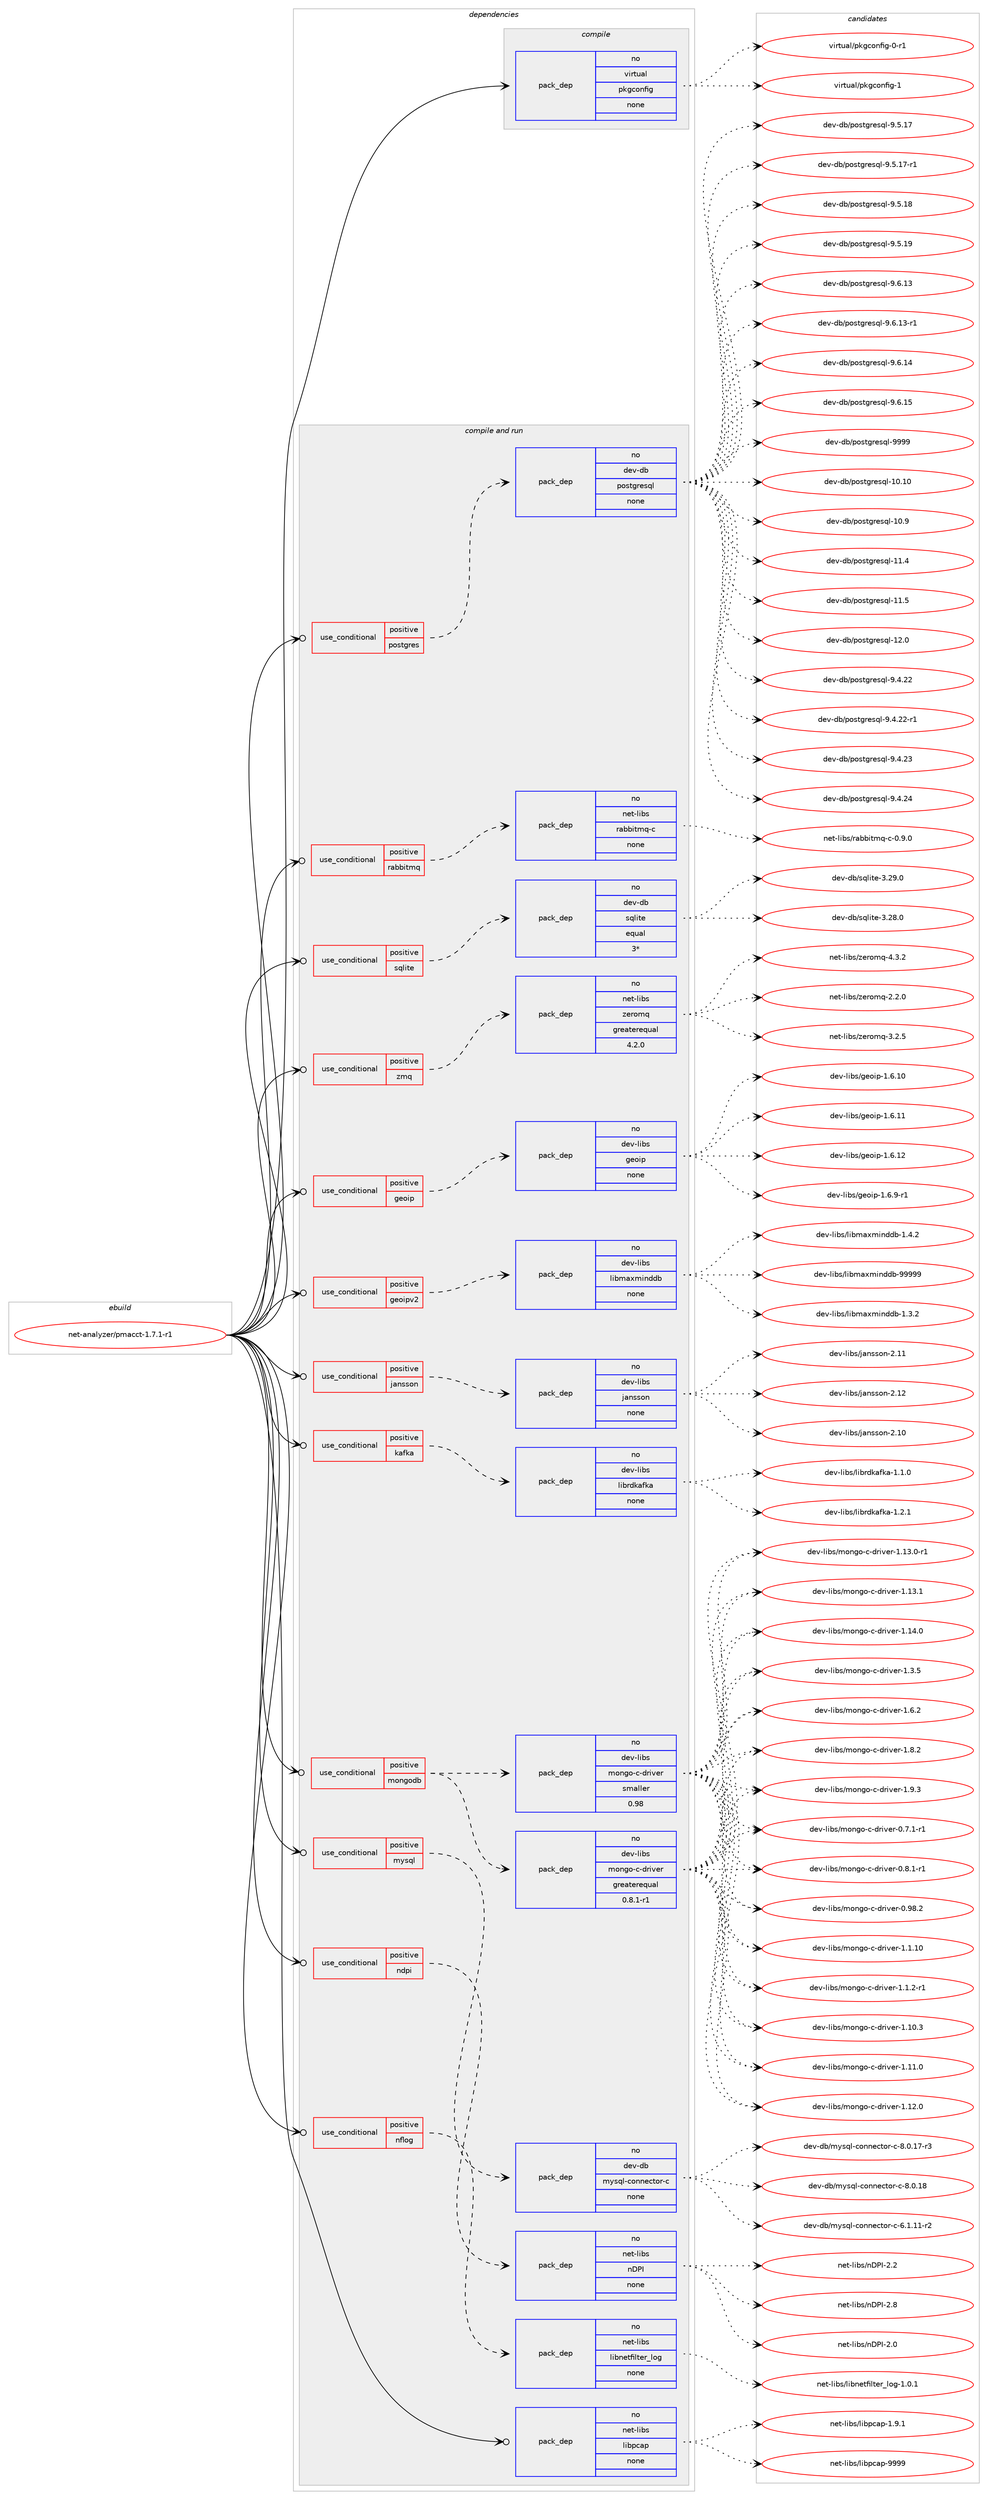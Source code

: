 digraph prolog {

# *************
# Graph options
# *************

newrank=true;
concentrate=true;
compound=true;
graph [rankdir=LR,fontname=Helvetica,fontsize=10,ranksep=1.5];#, ranksep=2.5, nodesep=0.2];
edge  [arrowhead=vee];
node  [fontname=Helvetica,fontsize=10];

# **********
# The ebuild
# **********

subgraph cluster_leftcol {
color=gray;
rank=same;
label=<<i>ebuild</i>>;
id [label="net-analyzer/pmacct-1.7.1-r1", color=red, width=4, href="../net-analyzer/pmacct-1.7.1-r1.svg"];
}

# ****************
# The dependencies
# ****************

subgraph cluster_midcol {
color=gray;
label=<<i>dependencies</i>>;
subgraph cluster_compile {
fillcolor="#eeeeee";
style=filled;
label=<<i>compile</i>>;
subgraph pack602722 {
dependency815326 [label=<<TABLE BORDER="0" CELLBORDER="1" CELLSPACING="0" CELLPADDING="4" WIDTH="220"><TR><TD ROWSPAN="6" CELLPADDING="30">pack_dep</TD></TR><TR><TD WIDTH="110">no</TD></TR><TR><TD>virtual</TD></TR><TR><TD>pkgconfig</TD></TR><TR><TD>none</TD></TR><TR><TD></TD></TR></TABLE>>, shape=none, color=blue];
}
id:e -> dependency815326:w [weight=20,style="solid",arrowhead="vee"];
}
subgraph cluster_compileandrun {
fillcolor="#eeeeee";
style=filled;
label=<<i>compile and run</i>>;
subgraph cond198359 {
dependency815327 [label=<<TABLE BORDER="0" CELLBORDER="1" CELLSPACING="0" CELLPADDING="4"><TR><TD ROWSPAN="3" CELLPADDING="10">use_conditional</TD></TR><TR><TD>positive</TD></TR><TR><TD>geoip</TD></TR></TABLE>>, shape=none, color=red];
subgraph pack602723 {
dependency815328 [label=<<TABLE BORDER="0" CELLBORDER="1" CELLSPACING="0" CELLPADDING="4" WIDTH="220"><TR><TD ROWSPAN="6" CELLPADDING="30">pack_dep</TD></TR><TR><TD WIDTH="110">no</TD></TR><TR><TD>dev-libs</TD></TR><TR><TD>geoip</TD></TR><TR><TD>none</TD></TR><TR><TD></TD></TR></TABLE>>, shape=none, color=blue];
}
dependency815327:e -> dependency815328:w [weight=20,style="dashed",arrowhead="vee"];
}
id:e -> dependency815327:w [weight=20,style="solid",arrowhead="odotvee"];
subgraph cond198360 {
dependency815329 [label=<<TABLE BORDER="0" CELLBORDER="1" CELLSPACING="0" CELLPADDING="4"><TR><TD ROWSPAN="3" CELLPADDING="10">use_conditional</TD></TR><TR><TD>positive</TD></TR><TR><TD>geoipv2</TD></TR></TABLE>>, shape=none, color=red];
subgraph pack602724 {
dependency815330 [label=<<TABLE BORDER="0" CELLBORDER="1" CELLSPACING="0" CELLPADDING="4" WIDTH="220"><TR><TD ROWSPAN="6" CELLPADDING="30">pack_dep</TD></TR><TR><TD WIDTH="110">no</TD></TR><TR><TD>dev-libs</TD></TR><TR><TD>libmaxminddb</TD></TR><TR><TD>none</TD></TR><TR><TD></TD></TR></TABLE>>, shape=none, color=blue];
}
dependency815329:e -> dependency815330:w [weight=20,style="dashed",arrowhead="vee"];
}
id:e -> dependency815329:w [weight=20,style="solid",arrowhead="odotvee"];
subgraph cond198361 {
dependency815331 [label=<<TABLE BORDER="0" CELLBORDER="1" CELLSPACING="0" CELLPADDING="4"><TR><TD ROWSPAN="3" CELLPADDING="10">use_conditional</TD></TR><TR><TD>positive</TD></TR><TR><TD>jansson</TD></TR></TABLE>>, shape=none, color=red];
subgraph pack602725 {
dependency815332 [label=<<TABLE BORDER="0" CELLBORDER="1" CELLSPACING="0" CELLPADDING="4" WIDTH="220"><TR><TD ROWSPAN="6" CELLPADDING="30">pack_dep</TD></TR><TR><TD WIDTH="110">no</TD></TR><TR><TD>dev-libs</TD></TR><TR><TD>jansson</TD></TR><TR><TD>none</TD></TR><TR><TD></TD></TR></TABLE>>, shape=none, color=blue];
}
dependency815331:e -> dependency815332:w [weight=20,style="dashed",arrowhead="vee"];
}
id:e -> dependency815331:w [weight=20,style="solid",arrowhead="odotvee"];
subgraph cond198362 {
dependency815333 [label=<<TABLE BORDER="0" CELLBORDER="1" CELLSPACING="0" CELLPADDING="4"><TR><TD ROWSPAN="3" CELLPADDING="10">use_conditional</TD></TR><TR><TD>positive</TD></TR><TR><TD>kafka</TD></TR></TABLE>>, shape=none, color=red];
subgraph pack602726 {
dependency815334 [label=<<TABLE BORDER="0" CELLBORDER="1" CELLSPACING="0" CELLPADDING="4" WIDTH="220"><TR><TD ROWSPAN="6" CELLPADDING="30">pack_dep</TD></TR><TR><TD WIDTH="110">no</TD></TR><TR><TD>dev-libs</TD></TR><TR><TD>librdkafka</TD></TR><TR><TD>none</TD></TR><TR><TD></TD></TR></TABLE>>, shape=none, color=blue];
}
dependency815333:e -> dependency815334:w [weight=20,style="dashed",arrowhead="vee"];
}
id:e -> dependency815333:w [weight=20,style="solid",arrowhead="odotvee"];
subgraph cond198363 {
dependency815335 [label=<<TABLE BORDER="0" CELLBORDER="1" CELLSPACING="0" CELLPADDING="4"><TR><TD ROWSPAN="3" CELLPADDING="10">use_conditional</TD></TR><TR><TD>positive</TD></TR><TR><TD>mongodb</TD></TR></TABLE>>, shape=none, color=red];
subgraph pack602727 {
dependency815336 [label=<<TABLE BORDER="0" CELLBORDER="1" CELLSPACING="0" CELLPADDING="4" WIDTH="220"><TR><TD ROWSPAN="6" CELLPADDING="30">pack_dep</TD></TR><TR><TD WIDTH="110">no</TD></TR><TR><TD>dev-libs</TD></TR><TR><TD>mongo-c-driver</TD></TR><TR><TD>greaterequal</TD></TR><TR><TD>0.8.1-r1</TD></TR></TABLE>>, shape=none, color=blue];
}
dependency815335:e -> dependency815336:w [weight=20,style="dashed",arrowhead="vee"];
subgraph pack602728 {
dependency815337 [label=<<TABLE BORDER="0" CELLBORDER="1" CELLSPACING="0" CELLPADDING="4" WIDTH="220"><TR><TD ROWSPAN="6" CELLPADDING="30">pack_dep</TD></TR><TR><TD WIDTH="110">no</TD></TR><TR><TD>dev-libs</TD></TR><TR><TD>mongo-c-driver</TD></TR><TR><TD>smaller</TD></TR><TR><TD>0.98</TD></TR></TABLE>>, shape=none, color=blue];
}
dependency815335:e -> dependency815337:w [weight=20,style="dashed",arrowhead="vee"];
}
id:e -> dependency815335:w [weight=20,style="solid",arrowhead="odotvee"];
subgraph cond198364 {
dependency815338 [label=<<TABLE BORDER="0" CELLBORDER="1" CELLSPACING="0" CELLPADDING="4"><TR><TD ROWSPAN="3" CELLPADDING="10">use_conditional</TD></TR><TR><TD>positive</TD></TR><TR><TD>mysql</TD></TR></TABLE>>, shape=none, color=red];
subgraph pack602729 {
dependency815339 [label=<<TABLE BORDER="0" CELLBORDER="1" CELLSPACING="0" CELLPADDING="4" WIDTH="220"><TR><TD ROWSPAN="6" CELLPADDING="30">pack_dep</TD></TR><TR><TD WIDTH="110">no</TD></TR><TR><TD>dev-db</TD></TR><TR><TD>mysql-connector-c</TD></TR><TR><TD>none</TD></TR><TR><TD></TD></TR></TABLE>>, shape=none, color=blue];
}
dependency815338:e -> dependency815339:w [weight=20,style="dashed",arrowhead="vee"];
}
id:e -> dependency815338:w [weight=20,style="solid",arrowhead="odotvee"];
subgraph cond198365 {
dependency815340 [label=<<TABLE BORDER="0" CELLBORDER="1" CELLSPACING="0" CELLPADDING="4"><TR><TD ROWSPAN="3" CELLPADDING="10">use_conditional</TD></TR><TR><TD>positive</TD></TR><TR><TD>ndpi</TD></TR></TABLE>>, shape=none, color=red];
subgraph pack602730 {
dependency815341 [label=<<TABLE BORDER="0" CELLBORDER="1" CELLSPACING="0" CELLPADDING="4" WIDTH="220"><TR><TD ROWSPAN="6" CELLPADDING="30">pack_dep</TD></TR><TR><TD WIDTH="110">no</TD></TR><TR><TD>net-libs</TD></TR><TR><TD>nDPI</TD></TR><TR><TD>none</TD></TR><TR><TD></TD></TR></TABLE>>, shape=none, color=blue];
}
dependency815340:e -> dependency815341:w [weight=20,style="dashed",arrowhead="vee"];
}
id:e -> dependency815340:w [weight=20,style="solid",arrowhead="odotvee"];
subgraph cond198366 {
dependency815342 [label=<<TABLE BORDER="0" CELLBORDER="1" CELLSPACING="0" CELLPADDING="4"><TR><TD ROWSPAN="3" CELLPADDING="10">use_conditional</TD></TR><TR><TD>positive</TD></TR><TR><TD>nflog</TD></TR></TABLE>>, shape=none, color=red];
subgraph pack602731 {
dependency815343 [label=<<TABLE BORDER="0" CELLBORDER="1" CELLSPACING="0" CELLPADDING="4" WIDTH="220"><TR><TD ROWSPAN="6" CELLPADDING="30">pack_dep</TD></TR><TR><TD WIDTH="110">no</TD></TR><TR><TD>net-libs</TD></TR><TR><TD>libnetfilter_log</TD></TR><TR><TD>none</TD></TR><TR><TD></TD></TR></TABLE>>, shape=none, color=blue];
}
dependency815342:e -> dependency815343:w [weight=20,style="dashed",arrowhead="vee"];
}
id:e -> dependency815342:w [weight=20,style="solid",arrowhead="odotvee"];
subgraph cond198367 {
dependency815344 [label=<<TABLE BORDER="0" CELLBORDER="1" CELLSPACING="0" CELLPADDING="4"><TR><TD ROWSPAN="3" CELLPADDING="10">use_conditional</TD></TR><TR><TD>positive</TD></TR><TR><TD>postgres</TD></TR></TABLE>>, shape=none, color=red];
subgraph pack602732 {
dependency815345 [label=<<TABLE BORDER="0" CELLBORDER="1" CELLSPACING="0" CELLPADDING="4" WIDTH="220"><TR><TD ROWSPAN="6" CELLPADDING="30">pack_dep</TD></TR><TR><TD WIDTH="110">no</TD></TR><TR><TD>dev-db</TD></TR><TR><TD>postgresql</TD></TR><TR><TD>none</TD></TR><TR><TD></TD></TR></TABLE>>, shape=none, color=blue];
}
dependency815344:e -> dependency815345:w [weight=20,style="dashed",arrowhead="vee"];
}
id:e -> dependency815344:w [weight=20,style="solid",arrowhead="odotvee"];
subgraph cond198368 {
dependency815346 [label=<<TABLE BORDER="0" CELLBORDER="1" CELLSPACING="0" CELLPADDING="4"><TR><TD ROWSPAN="3" CELLPADDING="10">use_conditional</TD></TR><TR><TD>positive</TD></TR><TR><TD>rabbitmq</TD></TR></TABLE>>, shape=none, color=red];
subgraph pack602733 {
dependency815347 [label=<<TABLE BORDER="0" CELLBORDER="1" CELLSPACING="0" CELLPADDING="4" WIDTH="220"><TR><TD ROWSPAN="6" CELLPADDING="30">pack_dep</TD></TR><TR><TD WIDTH="110">no</TD></TR><TR><TD>net-libs</TD></TR><TR><TD>rabbitmq-c</TD></TR><TR><TD>none</TD></TR><TR><TD></TD></TR></TABLE>>, shape=none, color=blue];
}
dependency815346:e -> dependency815347:w [weight=20,style="dashed",arrowhead="vee"];
}
id:e -> dependency815346:w [weight=20,style="solid",arrowhead="odotvee"];
subgraph cond198369 {
dependency815348 [label=<<TABLE BORDER="0" CELLBORDER="1" CELLSPACING="0" CELLPADDING="4"><TR><TD ROWSPAN="3" CELLPADDING="10">use_conditional</TD></TR><TR><TD>positive</TD></TR><TR><TD>sqlite</TD></TR></TABLE>>, shape=none, color=red];
subgraph pack602734 {
dependency815349 [label=<<TABLE BORDER="0" CELLBORDER="1" CELLSPACING="0" CELLPADDING="4" WIDTH="220"><TR><TD ROWSPAN="6" CELLPADDING="30">pack_dep</TD></TR><TR><TD WIDTH="110">no</TD></TR><TR><TD>dev-db</TD></TR><TR><TD>sqlite</TD></TR><TR><TD>equal</TD></TR><TR><TD>3*</TD></TR></TABLE>>, shape=none, color=blue];
}
dependency815348:e -> dependency815349:w [weight=20,style="dashed",arrowhead="vee"];
}
id:e -> dependency815348:w [weight=20,style="solid",arrowhead="odotvee"];
subgraph cond198370 {
dependency815350 [label=<<TABLE BORDER="0" CELLBORDER="1" CELLSPACING="0" CELLPADDING="4"><TR><TD ROWSPAN="3" CELLPADDING="10">use_conditional</TD></TR><TR><TD>positive</TD></TR><TR><TD>zmq</TD></TR></TABLE>>, shape=none, color=red];
subgraph pack602735 {
dependency815351 [label=<<TABLE BORDER="0" CELLBORDER="1" CELLSPACING="0" CELLPADDING="4" WIDTH="220"><TR><TD ROWSPAN="6" CELLPADDING="30">pack_dep</TD></TR><TR><TD WIDTH="110">no</TD></TR><TR><TD>net-libs</TD></TR><TR><TD>zeromq</TD></TR><TR><TD>greaterequal</TD></TR><TR><TD>4.2.0</TD></TR></TABLE>>, shape=none, color=blue];
}
dependency815350:e -> dependency815351:w [weight=20,style="dashed",arrowhead="vee"];
}
id:e -> dependency815350:w [weight=20,style="solid",arrowhead="odotvee"];
subgraph pack602736 {
dependency815352 [label=<<TABLE BORDER="0" CELLBORDER="1" CELLSPACING="0" CELLPADDING="4" WIDTH="220"><TR><TD ROWSPAN="6" CELLPADDING="30">pack_dep</TD></TR><TR><TD WIDTH="110">no</TD></TR><TR><TD>net-libs</TD></TR><TR><TD>libpcap</TD></TR><TR><TD>none</TD></TR><TR><TD></TD></TR></TABLE>>, shape=none, color=blue];
}
id:e -> dependency815352:w [weight=20,style="solid",arrowhead="odotvee"];
}
subgraph cluster_run {
fillcolor="#eeeeee";
style=filled;
label=<<i>run</i>>;
}
}

# **************
# The candidates
# **************

subgraph cluster_choices {
rank=same;
color=gray;
label=<<i>candidates</i>>;

subgraph choice602722 {
color=black;
nodesep=1;
choice11810511411611797108471121071039911111010210510345484511449 [label="virtual/pkgconfig-0-r1", color=red, width=4,href="../virtual/pkgconfig-0-r1.svg"];
choice1181051141161179710847112107103991111101021051034549 [label="virtual/pkgconfig-1", color=red, width=4,href="../virtual/pkgconfig-1.svg"];
dependency815326:e -> choice11810511411611797108471121071039911111010210510345484511449:w [style=dotted,weight="100"];
dependency815326:e -> choice1181051141161179710847112107103991111101021051034549:w [style=dotted,weight="100"];
}
subgraph choice602723 {
color=black;
nodesep=1;
choice10010111845108105981154710310111110511245494654464948 [label="dev-libs/geoip-1.6.10", color=red, width=4,href="../dev-libs/geoip-1.6.10.svg"];
choice10010111845108105981154710310111110511245494654464949 [label="dev-libs/geoip-1.6.11", color=red, width=4,href="../dev-libs/geoip-1.6.11.svg"];
choice10010111845108105981154710310111110511245494654464950 [label="dev-libs/geoip-1.6.12", color=red, width=4,href="../dev-libs/geoip-1.6.12.svg"];
choice1001011184510810598115471031011111051124549465446574511449 [label="dev-libs/geoip-1.6.9-r1", color=red, width=4,href="../dev-libs/geoip-1.6.9-r1.svg"];
dependency815328:e -> choice10010111845108105981154710310111110511245494654464948:w [style=dotted,weight="100"];
dependency815328:e -> choice10010111845108105981154710310111110511245494654464949:w [style=dotted,weight="100"];
dependency815328:e -> choice10010111845108105981154710310111110511245494654464950:w [style=dotted,weight="100"];
dependency815328:e -> choice1001011184510810598115471031011111051124549465446574511449:w [style=dotted,weight="100"];
}
subgraph choice602724 {
color=black;
nodesep=1;
choice100101118451081059811547108105981099712010910511010010098454946514650 [label="dev-libs/libmaxminddb-1.3.2", color=red, width=4,href="../dev-libs/libmaxminddb-1.3.2.svg"];
choice100101118451081059811547108105981099712010910511010010098454946524650 [label="dev-libs/libmaxminddb-1.4.2", color=red, width=4,href="../dev-libs/libmaxminddb-1.4.2.svg"];
choice100101118451081059811547108105981099712010910511010010098455757575757 [label="dev-libs/libmaxminddb-99999", color=red, width=4,href="../dev-libs/libmaxminddb-99999.svg"];
dependency815330:e -> choice100101118451081059811547108105981099712010910511010010098454946514650:w [style=dotted,weight="100"];
dependency815330:e -> choice100101118451081059811547108105981099712010910511010010098454946524650:w [style=dotted,weight="100"];
dependency815330:e -> choice100101118451081059811547108105981099712010910511010010098455757575757:w [style=dotted,weight="100"];
}
subgraph choice602725 {
color=black;
nodesep=1;
choice100101118451081059811547106971101151151111104550464948 [label="dev-libs/jansson-2.10", color=red, width=4,href="../dev-libs/jansson-2.10.svg"];
choice100101118451081059811547106971101151151111104550464949 [label="dev-libs/jansson-2.11", color=red, width=4,href="../dev-libs/jansson-2.11.svg"];
choice100101118451081059811547106971101151151111104550464950 [label="dev-libs/jansson-2.12", color=red, width=4,href="../dev-libs/jansson-2.12.svg"];
dependency815332:e -> choice100101118451081059811547106971101151151111104550464948:w [style=dotted,weight="100"];
dependency815332:e -> choice100101118451081059811547106971101151151111104550464949:w [style=dotted,weight="100"];
dependency815332:e -> choice100101118451081059811547106971101151151111104550464950:w [style=dotted,weight="100"];
}
subgraph choice602726 {
color=black;
nodesep=1;
choice100101118451081059811547108105981141001079710210797454946494648 [label="dev-libs/librdkafka-1.1.0", color=red, width=4,href="../dev-libs/librdkafka-1.1.0.svg"];
choice100101118451081059811547108105981141001079710210797454946504649 [label="dev-libs/librdkafka-1.2.1", color=red, width=4,href="../dev-libs/librdkafka-1.2.1.svg"];
dependency815334:e -> choice100101118451081059811547108105981141001079710210797454946494648:w [style=dotted,weight="100"];
dependency815334:e -> choice100101118451081059811547108105981141001079710210797454946504649:w [style=dotted,weight="100"];
}
subgraph choice602727 {
color=black;
nodesep=1;
choice1001011184510810598115471091111101031114599451001141051181011144548465546494511449 [label="dev-libs/mongo-c-driver-0.7.1-r1", color=red, width=4,href="../dev-libs/mongo-c-driver-0.7.1-r1.svg"];
choice1001011184510810598115471091111101031114599451001141051181011144548465646494511449 [label="dev-libs/mongo-c-driver-0.8.1-r1", color=red, width=4,href="../dev-libs/mongo-c-driver-0.8.1-r1.svg"];
choice10010111845108105981154710911111010311145994510011410511810111445484657564650 [label="dev-libs/mongo-c-driver-0.98.2", color=red, width=4,href="../dev-libs/mongo-c-driver-0.98.2.svg"];
choice10010111845108105981154710911111010311145994510011410511810111445494649464948 [label="dev-libs/mongo-c-driver-1.1.10", color=red, width=4,href="../dev-libs/mongo-c-driver-1.1.10.svg"];
choice1001011184510810598115471091111101031114599451001141051181011144549464946504511449 [label="dev-libs/mongo-c-driver-1.1.2-r1", color=red, width=4,href="../dev-libs/mongo-c-driver-1.1.2-r1.svg"];
choice10010111845108105981154710911111010311145994510011410511810111445494649484651 [label="dev-libs/mongo-c-driver-1.10.3", color=red, width=4,href="../dev-libs/mongo-c-driver-1.10.3.svg"];
choice10010111845108105981154710911111010311145994510011410511810111445494649494648 [label="dev-libs/mongo-c-driver-1.11.0", color=red, width=4,href="../dev-libs/mongo-c-driver-1.11.0.svg"];
choice10010111845108105981154710911111010311145994510011410511810111445494649504648 [label="dev-libs/mongo-c-driver-1.12.0", color=red, width=4,href="../dev-libs/mongo-c-driver-1.12.0.svg"];
choice100101118451081059811547109111110103111459945100114105118101114454946495146484511449 [label="dev-libs/mongo-c-driver-1.13.0-r1", color=red, width=4,href="../dev-libs/mongo-c-driver-1.13.0-r1.svg"];
choice10010111845108105981154710911111010311145994510011410511810111445494649514649 [label="dev-libs/mongo-c-driver-1.13.1", color=red, width=4,href="../dev-libs/mongo-c-driver-1.13.1.svg"];
choice10010111845108105981154710911111010311145994510011410511810111445494649524648 [label="dev-libs/mongo-c-driver-1.14.0", color=red, width=4,href="../dev-libs/mongo-c-driver-1.14.0.svg"];
choice100101118451081059811547109111110103111459945100114105118101114454946514653 [label="dev-libs/mongo-c-driver-1.3.5", color=red, width=4,href="../dev-libs/mongo-c-driver-1.3.5.svg"];
choice100101118451081059811547109111110103111459945100114105118101114454946544650 [label="dev-libs/mongo-c-driver-1.6.2", color=red, width=4,href="../dev-libs/mongo-c-driver-1.6.2.svg"];
choice100101118451081059811547109111110103111459945100114105118101114454946564650 [label="dev-libs/mongo-c-driver-1.8.2", color=red, width=4,href="../dev-libs/mongo-c-driver-1.8.2.svg"];
choice100101118451081059811547109111110103111459945100114105118101114454946574651 [label="dev-libs/mongo-c-driver-1.9.3", color=red, width=4,href="../dev-libs/mongo-c-driver-1.9.3.svg"];
dependency815336:e -> choice1001011184510810598115471091111101031114599451001141051181011144548465546494511449:w [style=dotted,weight="100"];
dependency815336:e -> choice1001011184510810598115471091111101031114599451001141051181011144548465646494511449:w [style=dotted,weight="100"];
dependency815336:e -> choice10010111845108105981154710911111010311145994510011410511810111445484657564650:w [style=dotted,weight="100"];
dependency815336:e -> choice10010111845108105981154710911111010311145994510011410511810111445494649464948:w [style=dotted,weight="100"];
dependency815336:e -> choice1001011184510810598115471091111101031114599451001141051181011144549464946504511449:w [style=dotted,weight="100"];
dependency815336:e -> choice10010111845108105981154710911111010311145994510011410511810111445494649484651:w [style=dotted,weight="100"];
dependency815336:e -> choice10010111845108105981154710911111010311145994510011410511810111445494649494648:w [style=dotted,weight="100"];
dependency815336:e -> choice10010111845108105981154710911111010311145994510011410511810111445494649504648:w [style=dotted,weight="100"];
dependency815336:e -> choice100101118451081059811547109111110103111459945100114105118101114454946495146484511449:w [style=dotted,weight="100"];
dependency815336:e -> choice10010111845108105981154710911111010311145994510011410511810111445494649514649:w [style=dotted,weight="100"];
dependency815336:e -> choice10010111845108105981154710911111010311145994510011410511810111445494649524648:w [style=dotted,weight="100"];
dependency815336:e -> choice100101118451081059811547109111110103111459945100114105118101114454946514653:w [style=dotted,weight="100"];
dependency815336:e -> choice100101118451081059811547109111110103111459945100114105118101114454946544650:w [style=dotted,weight="100"];
dependency815336:e -> choice100101118451081059811547109111110103111459945100114105118101114454946564650:w [style=dotted,weight="100"];
dependency815336:e -> choice100101118451081059811547109111110103111459945100114105118101114454946574651:w [style=dotted,weight="100"];
}
subgraph choice602728 {
color=black;
nodesep=1;
choice1001011184510810598115471091111101031114599451001141051181011144548465546494511449 [label="dev-libs/mongo-c-driver-0.7.1-r1", color=red, width=4,href="../dev-libs/mongo-c-driver-0.7.1-r1.svg"];
choice1001011184510810598115471091111101031114599451001141051181011144548465646494511449 [label="dev-libs/mongo-c-driver-0.8.1-r1", color=red, width=4,href="../dev-libs/mongo-c-driver-0.8.1-r1.svg"];
choice10010111845108105981154710911111010311145994510011410511810111445484657564650 [label="dev-libs/mongo-c-driver-0.98.2", color=red, width=4,href="../dev-libs/mongo-c-driver-0.98.2.svg"];
choice10010111845108105981154710911111010311145994510011410511810111445494649464948 [label="dev-libs/mongo-c-driver-1.1.10", color=red, width=4,href="../dev-libs/mongo-c-driver-1.1.10.svg"];
choice1001011184510810598115471091111101031114599451001141051181011144549464946504511449 [label="dev-libs/mongo-c-driver-1.1.2-r1", color=red, width=4,href="../dev-libs/mongo-c-driver-1.1.2-r1.svg"];
choice10010111845108105981154710911111010311145994510011410511810111445494649484651 [label="dev-libs/mongo-c-driver-1.10.3", color=red, width=4,href="../dev-libs/mongo-c-driver-1.10.3.svg"];
choice10010111845108105981154710911111010311145994510011410511810111445494649494648 [label="dev-libs/mongo-c-driver-1.11.0", color=red, width=4,href="../dev-libs/mongo-c-driver-1.11.0.svg"];
choice10010111845108105981154710911111010311145994510011410511810111445494649504648 [label="dev-libs/mongo-c-driver-1.12.0", color=red, width=4,href="../dev-libs/mongo-c-driver-1.12.0.svg"];
choice100101118451081059811547109111110103111459945100114105118101114454946495146484511449 [label="dev-libs/mongo-c-driver-1.13.0-r1", color=red, width=4,href="../dev-libs/mongo-c-driver-1.13.0-r1.svg"];
choice10010111845108105981154710911111010311145994510011410511810111445494649514649 [label="dev-libs/mongo-c-driver-1.13.1", color=red, width=4,href="../dev-libs/mongo-c-driver-1.13.1.svg"];
choice10010111845108105981154710911111010311145994510011410511810111445494649524648 [label="dev-libs/mongo-c-driver-1.14.0", color=red, width=4,href="../dev-libs/mongo-c-driver-1.14.0.svg"];
choice100101118451081059811547109111110103111459945100114105118101114454946514653 [label="dev-libs/mongo-c-driver-1.3.5", color=red, width=4,href="../dev-libs/mongo-c-driver-1.3.5.svg"];
choice100101118451081059811547109111110103111459945100114105118101114454946544650 [label="dev-libs/mongo-c-driver-1.6.2", color=red, width=4,href="../dev-libs/mongo-c-driver-1.6.2.svg"];
choice100101118451081059811547109111110103111459945100114105118101114454946564650 [label="dev-libs/mongo-c-driver-1.8.2", color=red, width=4,href="../dev-libs/mongo-c-driver-1.8.2.svg"];
choice100101118451081059811547109111110103111459945100114105118101114454946574651 [label="dev-libs/mongo-c-driver-1.9.3", color=red, width=4,href="../dev-libs/mongo-c-driver-1.9.3.svg"];
dependency815337:e -> choice1001011184510810598115471091111101031114599451001141051181011144548465546494511449:w [style=dotted,weight="100"];
dependency815337:e -> choice1001011184510810598115471091111101031114599451001141051181011144548465646494511449:w [style=dotted,weight="100"];
dependency815337:e -> choice10010111845108105981154710911111010311145994510011410511810111445484657564650:w [style=dotted,weight="100"];
dependency815337:e -> choice10010111845108105981154710911111010311145994510011410511810111445494649464948:w [style=dotted,weight="100"];
dependency815337:e -> choice1001011184510810598115471091111101031114599451001141051181011144549464946504511449:w [style=dotted,weight="100"];
dependency815337:e -> choice10010111845108105981154710911111010311145994510011410511810111445494649484651:w [style=dotted,weight="100"];
dependency815337:e -> choice10010111845108105981154710911111010311145994510011410511810111445494649494648:w [style=dotted,weight="100"];
dependency815337:e -> choice10010111845108105981154710911111010311145994510011410511810111445494649504648:w [style=dotted,weight="100"];
dependency815337:e -> choice100101118451081059811547109111110103111459945100114105118101114454946495146484511449:w [style=dotted,weight="100"];
dependency815337:e -> choice10010111845108105981154710911111010311145994510011410511810111445494649514649:w [style=dotted,weight="100"];
dependency815337:e -> choice10010111845108105981154710911111010311145994510011410511810111445494649524648:w [style=dotted,weight="100"];
dependency815337:e -> choice100101118451081059811547109111110103111459945100114105118101114454946514653:w [style=dotted,weight="100"];
dependency815337:e -> choice100101118451081059811547109111110103111459945100114105118101114454946544650:w [style=dotted,weight="100"];
dependency815337:e -> choice100101118451081059811547109111110103111459945100114105118101114454946564650:w [style=dotted,weight="100"];
dependency815337:e -> choice100101118451081059811547109111110103111459945100114105118101114454946574651:w [style=dotted,weight="100"];
}
subgraph choice602729 {
color=black;
nodesep=1;
choice1001011184510098471091211151131084599111110110101991161111144599455446494649494511450 [label="dev-db/mysql-connector-c-6.1.11-r2", color=red, width=4,href="../dev-db/mysql-connector-c-6.1.11-r2.svg"];
choice1001011184510098471091211151131084599111110110101991161111144599455646484649554511451 [label="dev-db/mysql-connector-c-8.0.17-r3", color=red, width=4,href="../dev-db/mysql-connector-c-8.0.17-r3.svg"];
choice100101118451009847109121115113108459911111011010199116111114459945564648464956 [label="dev-db/mysql-connector-c-8.0.18", color=red, width=4,href="../dev-db/mysql-connector-c-8.0.18.svg"];
dependency815339:e -> choice1001011184510098471091211151131084599111110110101991161111144599455446494649494511450:w [style=dotted,weight="100"];
dependency815339:e -> choice1001011184510098471091211151131084599111110110101991161111144599455646484649554511451:w [style=dotted,weight="100"];
dependency815339:e -> choice100101118451009847109121115113108459911111011010199116111114459945564648464956:w [style=dotted,weight="100"];
}
subgraph choice602730 {
color=black;
nodesep=1;
choice11010111645108105981154711068807345504648 [label="net-libs/nDPI-2.0", color=red, width=4,href="../net-libs/nDPI-2.0.svg"];
choice11010111645108105981154711068807345504650 [label="net-libs/nDPI-2.2", color=red, width=4,href="../net-libs/nDPI-2.2.svg"];
choice11010111645108105981154711068807345504656 [label="net-libs/nDPI-2.8", color=red, width=4,href="../net-libs/nDPI-2.8.svg"];
dependency815341:e -> choice11010111645108105981154711068807345504648:w [style=dotted,weight="100"];
dependency815341:e -> choice11010111645108105981154711068807345504650:w [style=dotted,weight="100"];
dependency815341:e -> choice11010111645108105981154711068807345504656:w [style=dotted,weight="100"];
}
subgraph choice602731 {
color=black;
nodesep=1;
choice1101011164510810598115471081059811010111610210510811610111495108111103454946484649 [label="net-libs/libnetfilter_log-1.0.1", color=red, width=4,href="../net-libs/libnetfilter_log-1.0.1.svg"];
dependency815343:e -> choice1101011164510810598115471081059811010111610210510811610111495108111103454946484649:w [style=dotted,weight="100"];
}
subgraph choice602732 {
color=black;
nodesep=1;
choice100101118451009847112111115116103114101115113108454948464948 [label="dev-db/postgresql-10.10", color=red, width=4,href="../dev-db/postgresql-10.10.svg"];
choice1001011184510098471121111151161031141011151131084549484657 [label="dev-db/postgresql-10.9", color=red, width=4,href="../dev-db/postgresql-10.9.svg"];
choice1001011184510098471121111151161031141011151131084549494652 [label="dev-db/postgresql-11.4", color=red, width=4,href="../dev-db/postgresql-11.4.svg"];
choice1001011184510098471121111151161031141011151131084549494653 [label="dev-db/postgresql-11.5", color=red, width=4,href="../dev-db/postgresql-11.5.svg"];
choice1001011184510098471121111151161031141011151131084549504648 [label="dev-db/postgresql-12.0", color=red, width=4,href="../dev-db/postgresql-12.0.svg"];
choice10010111845100984711211111511610311410111511310845574652465050 [label="dev-db/postgresql-9.4.22", color=red, width=4,href="../dev-db/postgresql-9.4.22.svg"];
choice100101118451009847112111115116103114101115113108455746524650504511449 [label="dev-db/postgresql-9.4.22-r1", color=red, width=4,href="../dev-db/postgresql-9.4.22-r1.svg"];
choice10010111845100984711211111511610311410111511310845574652465051 [label="dev-db/postgresql-9.4.23", color=red, width=4,href="../dev-db/postgresql-9.4.23.svg"];
choice10010111845100984711211111511610311410111511310845574652465052 [label="dev-db/postgresql-9.4.24", color=red, width=4,href="../dev-db/postgresql-9.4.24.svg"];
choice10010111845100984711211111511610311410111511310845574653464955 [label="dev-db/postgresql-9.5.17", color=red, width=4,href="../dev-db/postgresql-9.5.17.svg"];
choice100101118451009847112111115116103114101115113108455746534649554511449 [label="dev-db/postgresql-9.5.17-r1", color=red, width=4,href="../dev-db/postgresql-9.5.17-r1.svg"];
choice10010111845100984711211111511610311410111511310845574653464956 [label="dev-db/postgresql-9.5.18", color=red, width=4,href="../dev-db/postgresql-9.5.18.svg"];
choice10010111845100984711211111511610311410111511310845574653464957 [label="dev-db/postgresql-9.5.19", color=red, width=4,href="../dev-db/postgresql-9.5.19.svg"];
choice10010111845100984711211111511610311410111511310845574654464951 [label="dev-db/postgresql-9.6.13", color=red, width=4,href="../dev-db/postgresql-9.6.13.svg"];
choice100101118451009847112111115116103114101115113108455746544649514511449 [label="dev-db/postgresql-9.6.13-r1", color=red, width=4,href="../dev-db/postgresql-9.6.13-r1.svg"];
choice10010111845100984711211111511610311410111511310845574654464952 [label="dev-db/postgresql-9.6.14", color=red, width=4,href="../dev-db/postgresql-9.6.14.svg"];
choice10010111845100984711211111511610311410111511310845574654464953 [label="dev-db/postgresql-9.6.15", color=red, width=4,href="../dev-db/postgresql-9.6.15.svg"];
choice1001011184510098471121111151161031141011151131084557575757 [label="dev-db/postgresql-9999", color=red, width=4,href="../dev-db/postgresql-9999.svg"];
dependency815345:e -> choice100101118451009847112111115116103114101115113108454948464948:w [style=dotted,weight="100"];
dependency815345:e -> choice1001011184510098471121111151161031141011151131084549484657:w [style=dotted,weight="100"];
dependency815345:e -> choice1001011184510098471121111151161031141011151131084549494652:w [style=dotted,weight="100"];
dependency815345:e -> choice1001011184510098471121111151161031141011151131084549494653:w [style=dotted,weight="100"];
dependency815345:e -> choice1001011184510098471121111151161031141011151131084549504648:w [style=dotted,weight="100"];
dependency815345:e -> choice10010111845100984711211111511610311410111511310845574652465050:w [style=dotted,weight="100"];
dependency815345:e -> choice100101118451009847112111115116103114101115113108455746524650504511449:w [style=dotted,weight="100"];
dependency815345:e -> choice10010111845100984711211111511610311410111511310845574652465051:w [style=dotted,weight="100"];
dependency815345:e -> choice10010111845100984711211111511610311410111511310845574652465052:w [style=dotted,weight="100"];
dependency815345:e -> choice10010111845100984711211111511610311410111511310845574653464955:w [style=dotted,weight="100"];
dependency815345:e -> choice100101118451009847112111115116103114101115113108455746534649554511449:w [style=dotted,weight="100"];
dependency815345:e -> choice10010111845100984711211111511610311410111511310845574653464956:w [style=dotted,weight="100"];
dependency815345:e -> choice10010111845100984711211111511610311410111511310845574653464957:w [style=dotted,weight="100"];
dependency815345:e -> choice10010111845100984711211111511610311410111511310845574654464951:w [style=dotted,weight="100"];
dependency815345:e -> choice100101118451009847112111115116103114101115113108455746544649514511449:w [style=dotted,weight="100"];
dependency815345:e -> choice10010111845100984711211111511610311410111511310845574654464952:w [style=dotted,weight="100"];
dependency815345:e -> choice10010111845100984711211111511610311410111511310845574654464953:w [style=dotted,weight="100"];
dependency815345:e -> choice1001011184510098471121111151161031141011151131084557575757:w [style=dotted,weight="100"];
}
subgraph choice602733 {
color=black;
nodesep=1;
choice1101011164510810598115471149798981051161091134599454846574648 [label="net-libs/rabbitmq-c-0.9.0", color=red, width=4,href="../net-libs/rabbitmq-c-0.9.0.svg"];
dependency815347:e -> choice1101011164510810598115471149798981051161091134599454846574648:w [style=dotted,weight="100"];
}
subgraph choice602734 {
color=black;
nodesep=1;
choice10010111845100984711511310810511610145514650564648 [label="dev-db/sqlite-3.28.0", color=red, width=4,href="../dev-db/sqlite-3.28.0.svg"];
choice10010111845100984711511310810511610145514650574648 [label="dev-db/sqlite-3.29.0", color=red, width=4,href="../dev-db/sqlite-3.29.0.svg"];
dependency815349:e -> choice10010111845100984711511310810511610145514650564648:w [style=dotted,weight="100"];
dependency815349:e -> choice10010111845100984711511310810511610145514650574648:w [style=dotted,weight="100"];
}
subgraph choice602735 {
color=black;
nodesep=1;
choice110101116451081059811547122101114111109113455046504648 [label="net-libs/zeromq-2.2.0", color=red, width=4,href="../net-libs/zeromq-2.2.0.svg"];
choice110101116451081059811547122101114111109113455146504653 [label="net-libs/zeromq-3.2.5", color=red, width=4,href="../net-libs/zeromq-3.2.5.svg"];
choice110101116451081059811547122101114111109113455246514650 [label="net-libs/zeromq-4.3.2", color=red, width=4,href="../net-libs/zeromq-4.3.2.svg"];
dependency815351:e -> choice110101116451081059811547122101114111109113455046504648:w [style=dotted,weight="100"];
dependency815351:e -> choice110101116451081059811547122101114111109113455146504653:w [style=dotted,weight="100"];
dependency815351:e -> choice110101116451081059811547122101114111109113455246514650:w [style=dotted,weight="100"];
}
subgraph choice602736 {
color=black;
nodesep=1;
choice110101116451081059811547108105981129997112454946574649 [label="net-libs/libpcap-1.9.1", color=red, width=4,href="../net-libs/libpcap-1.9.1.svg"];
choice1101011164510810598115471081059811299971124557575757 [label="net-libs/libpcap-9999", color=red, width=4,href="../net-libs/libpcap-9999.svg"];
dependency815352:e -> choice110101116451081059811547108105981129997112454946574649:w [style=dotted,weight="100"];
dependency815352:e -> choice1101011164510810598115471081059811299971124557575757:w [style=dotted,weight="100"];
}
}

}
